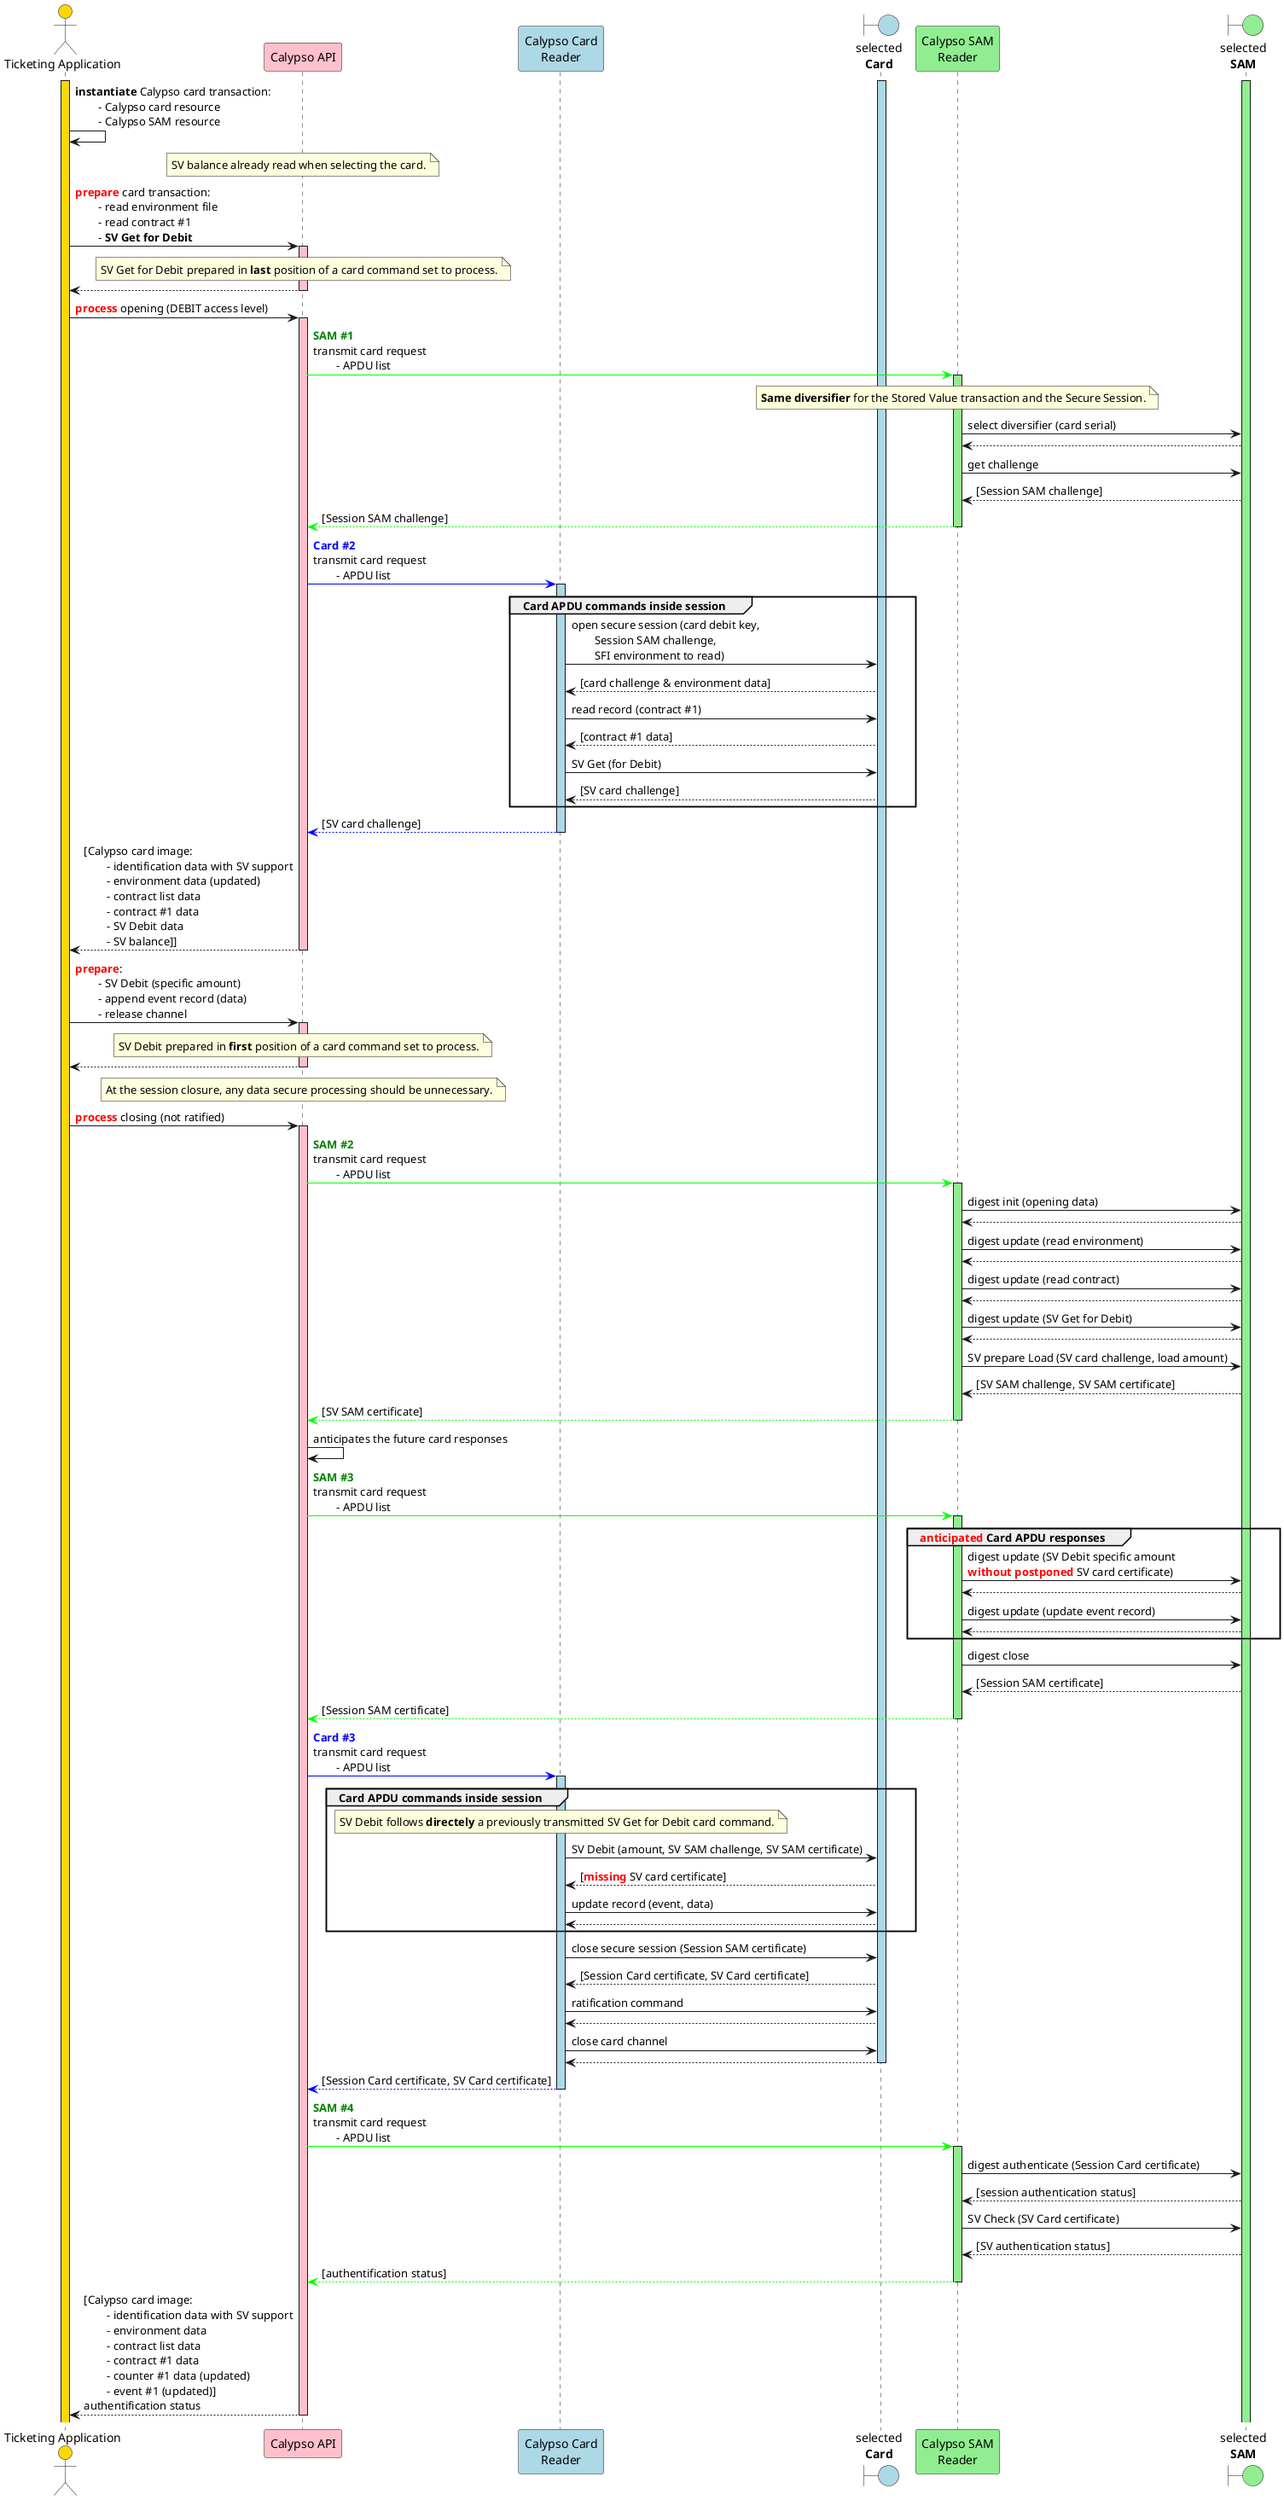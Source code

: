 @startuml

'skinparam ClassBorderColor #F1C40F
skinparam ClassBorderColor #D4AC0D
skinparam stereotypeABorderColor #A9DCDF
skinparam stereotypeIBorderColor #B4A7E5
skinparam stereotypeCBorderColor #ADD1B2
skinparam stereotypeEBorderColor #EB93DF
skinparam shadowing false

skinparam StateBorderColor #D4AC0D
skinparam ActivityBorderColor #D4AC0D

' Red
skinparam ClassBackgroundColor<<red>> #FDEDEC
skinparam ClassBorderColor<<red>> #E74C3C
hide <<red>> stereotype
' Purple
skinparam ClassBackgroundColor<<purple>> #F4ECF7
skinparam ClassBorderColor<<purple>> #8E44AD
hide <<purple>> stereotype
' blue
skinparam ClassBackgroundColor<<blue>> #EBF5FB
skinparam ClassBorderColor<<blue>> #3498DB
hide <<blue>> stereotype
' Green
skinparam ClassBackgroundColor<<green>> #EAFAF1
skinparam ClassBorderColor<<green>> #2ECC71
hide <<green>> stereotype

' Orange
skinparam ClassBackgroundColor<<orange>> #FDF2E9
skinparam ClassBorderColor<<orange>> #E67E22
hide <<orange>> stereotype

' Grey
skinparam ClassBackgroundColor<<grey>> #EAECEE
skinparam ClassBorderColor<<grey>> #2C3E50
hide <<grey>> stereotype

actor "Ticketing Application" as app #gold
participant "Calypso API" as capi #pink
participant "Calypso Card\nReader" as cardReader #lightBlue
boundary "selected\n**Card**" as card #lightBlue
participant "Calypso SAM\nReader" as samReader #lightGreen
boundary "selected\n**SAM**" as sam #lightGreen

activate app #gold
activate card #lightBlue
activate sam #lightGreen

app->app: **instantiate** Calypso card transaction:\n\t- Calypso card resource\n\t- Calypso SAM resource

note over capi
    SV balance already read when selecting the card.
end note

app->capi: <font color=red>**prepare**</font> card transaction:\n\t- read environment file\n\t- read contract #1\n\t- **SV Get for Debit**
activate capi  #pink
note over capi
    SV Get for Debit prepared in **last** position of a card command set to process.
end note
capi-->app
deactivate capi

app->capi: <font color=red>**process**</font> opening (DEBIT access level)
activate capi  #pink

capi-[#00FF00]>samReader: <font color=green>**SAM #1**<font color=red>\ntransmit card request\n\t- APDU list
activate samReader #lightGreen

note over samReader
    **Same diversifier** for the Stored Value transaction and the Secure Session.
end note

samReader->sam: select diversifier (card serial)
sam-->samReader
samReader->sam: get challenge
sam-->samReader: [Session SAM challenge]
samReader-[#00FF00]->capi: [Session SAM challenge]
deactivate samReader

capi-[#0000FF]>cardReader: <font color=blue>**Card #2**</font>\ntransmit card request\n\t- APDU list
activate cardReader #lightBlue

group Card APDU commands inside session
    cardReader->card: open secure session (card debit key,\n\tSession SAM challenge,\n\tSFI environment to read)
    card-->cardReader: [card challenge & environment data]
    cardReader->card: read record (contract #1)
    card-->cardReader: [contract #1 data]
    cardReader->card: SV Get (for Debit)
    card-->cardReader: [SV card challenge]
end

cardReader--[#0000FF]>capi: [SV card challenge]
deactivate cardReader

capi-->app: [Calypso card image:\n\t- identification data with SV support\n\t- environment data (updated)\n\t- contract list data\n\t- contract #1 data\n\t- SV Debit data\n\t- SV balance]]
deactivate capi

app->capi: <font color=red>**prepare**</font>:\n\t- SV Debit (specific amount)\n\t- append event record (data)\n\t- release channel
activate capi  #pink
note over capi
    SV Debit prepared in **first** position of a card command set to process.
end note
capi-->app
deactivate capi

note over capi
    At the session closure, any data secure processing should be unnecessary.
end note

app->capi: <font color=red>**process**</font> closing (not ratified)
activate capi  #pink

capi-[#00FF00]>samReader: <font color=green>**SAM #2**</font>\ntransmit card request\n\t- APDU list
activate samReader #lightGreen

samReader->sam: digest init (opening data)
sam-->samReader
samReader->sam: digest update (read environment)
sam-->samReader
samReader->sam: digest update (read contract)
sam-->samReader
samReader->sam: digest update (SV Get for Debit)
sam-->samReader
samReader->sam: SV prepare Load (SV card challenge, load amount)
sam-->samReader: [SV SAM challenge, SV SAM certificate]

samReader-[#00FF00]->capi: [SV SAM certificate]
deactivate samReader

capi->capi: anticipates the future card responses

capi-[#00FF00]>samReader: <font color=green>**SAM #3**</font>\ntransmit card request\n\t- APDU list
activate samReader #lightGreen

group <font color=red>**anticipated**</font> Card APDU responses
    samReader->sam: digest update (SV Debit specific amount\n<font color=red>**without postponed**</font> SV card certificate)
    sam-->samReader
    samReader->sam: digest update (update event record)
    sam-->samReader
end
samReader->sam: digest close
sam-->samReader: [Session SAM certificate]

samReader-[#00FF00]->capi: [Session SAM certificate]
deactivate samReader

capi-[#0000FF]>cardReader: <font color=blue>**Card #3**</font>\ntransmit card request\n\t- APDU list
activate cardReader #lightBlue

group Card APDU commands inside session
note over cardReader
    SV Debit follows **directely** a previously transmitted SV Get for Debit card command.
end note
    cardReader->card: SV Debit (amount, SV SAM challenge, SV SAM certificate)
    card-->cardReader: [<font color=red>**missing**</font> SV card certificate]
    cardReader->card: update record (event, data)
    card-->cardReader
end

cardReader->card: close secure session (Session SAM certificate)
card-->cardReader: [Session Card certificate, SV Card certificate]
cardReader->card: ratification command
card-->cardReader
cardReader->card: close card channel
card-->cardReader
deactivate card

cardReader-[#0000FF]->capi: [Session Card certificate, SV Card certificate]
deactivate cardReader

capi-[#00FF00]>samReader: <font color=green>**SAM #4**</font>\ntransmit card request\n\t- APDU list
activate samReader #lightGreen
samReader->sam: digest authenticate (Session Card certificate)
sam-->samReader: [session authentication status]
samReader->sam: SV Check (SV Card certificate)
sam-->samReader: [SV authentication status]

samReader-[#00FF00]->capi: [authentification status]
deactivate samReader

capi-->app: [Calypso card image:\n\t- identification data with SV support\n\t- environment data\n\t- contract list data\n\t- contract #1 data\n\t- counter #1 data (updated)\n\t- event #1 (updated)]\nauthentification status
deactivate capi
@enduml